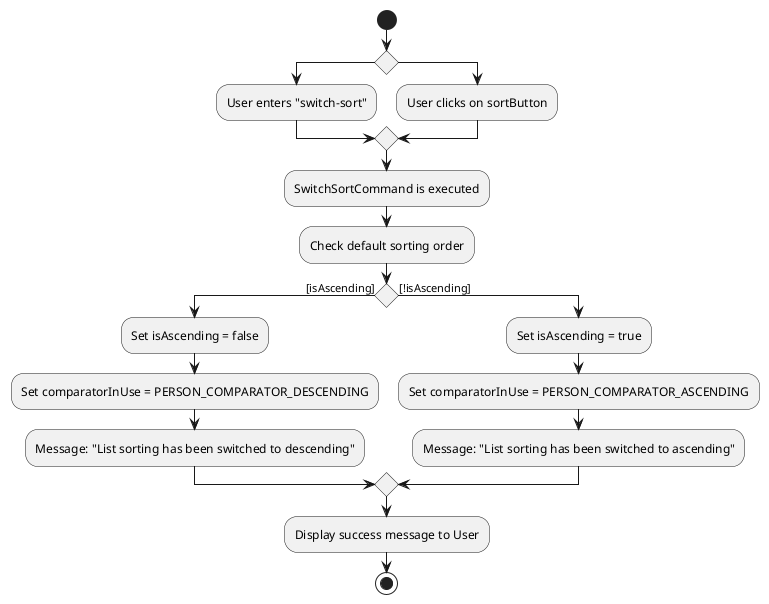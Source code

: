 @startuml
start

if ()
    :User enters "switch-sort";
else ()
    :User clicks on sortButton;
endif

:SwitchSortCommand is executed;
:Check default sorting order;

if () then ([isAscending])
    :Set isAscending = false;
    :Set comparatorInUse = PERSON_COMPARATOR_DESCENDING;
    :Message: "List sorting has been switched to descending";
else ([!isAscending])
    :Set isAscending = true;
    :Set comparatorInUse = PERSON_COMPARATOR_ASCENDING;
    :Message: "List sorting has been switched to ascending";
endif

:Display success message to User;
stop
@enduml